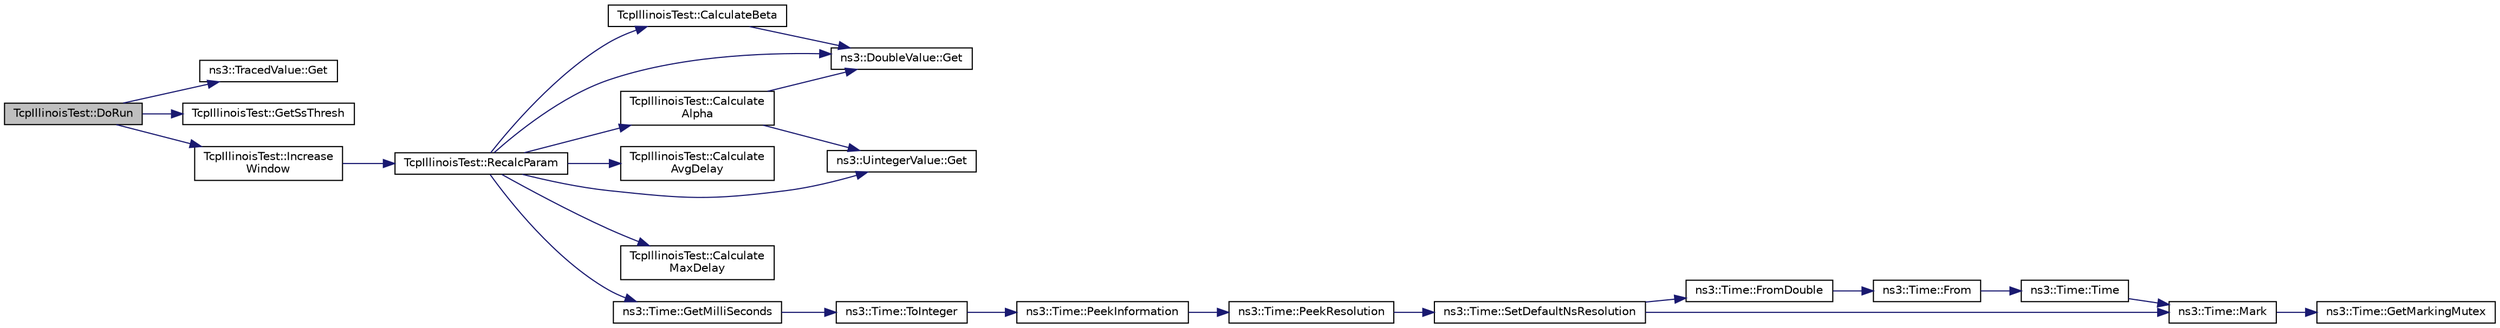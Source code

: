 digraph "TcpIllinoisTest::DoRun"
{
 // LATEX_PDF_SIZE
  edge [fontname="Helvetica",fontsize="10",labelfontname="Helvetica",labelfontsize="10"];
  node [fontname="Helvetica",fontsize="10",shape=record];
  rankdir="LR";
  Node1 [label="TcpIllinoisTest::DoRun",height=0.2,width=0.4,color="black", fillcolor="grey75", style="filled", fontcolor="black",tooltip="Implementation to actually run this TestCase."];
  Node1 -> Node2 [color="midnightblue",fontsize="10",style="solid",fontname="Helvetica"];
  Node2 [label="ns3::TracedValue::Get",height=0.2,width=0.4,color="black", fillcolor="white", style="filled",URL="$classns3_1_1_traced_value.html#af77ce761fca6254db42c875dd1a4cdc6",tooltip="Get the underlying value."];
  Node1 -> Node3 [color="midnightblue",fontsize="10",style="solid",fontname="Helvetica"];
  Node3 [label="TcpIllinoisTest::GetSsThresh",height=0.2,width=0.4,color="black", fillcolor="white", style="filled",URL="$class_tcp_illinois_test.html#ac449445631e52afb00713e0728d5eddb",tooltip="brief Get and check the SSH threshold."];
  Node1 -> Node4 [color="midnightblue",fontsize="10",style="solid",fontname="Helvetica"];
  Node4 [label="TcpIllinoisTest::Increase\lWindow",height=0.2,width=0.4,color="black", fillcolor="white", style="filled",URL="$class_tcp_illinois_test.html#a4c31729e231aa7652ce8e221f8004d5a",tooltip="Increases the TCP window."];
  Node4 -> Node5 [color="midnightblue",fontsize="10",style="solid",fontname="Helvetica"];
  Node5 [label="TcpIllinoisTest::RecalcParam",height=0.2,width=0.4,color="black", fillcolor="white", style="filled",URL="$class_tcp_illinois_test.html#a3f3db45f9efc88dd60146c6f3dd02be0",tooltip="Recalculate the internal TCP Illinois params."];
  Node5 -> Node6 [color="midnightblue",fontsize="10",style="solid",fontname="Helvetica"];
  Node6 [label="TcpIllinoisTest::Calculate\lAlpha",height=0.2,width=0.4,color="black", fillcolor="white", style="filled",URL="$class_tcp_illinois_test.html#a268dc2c39fcfc617ad967b5762e4f235",tooltip="Calculate the TCP Illinois alpha param."];
  Node6 -> Node7 [color="midnightblue",fontsize="10",style="solid",fontname="Helvetica"];
  Node7 [label="ns3::DoubleValue::Get",height=0.2,width=0.4,color="black", fillcolor="white", style="filled",URL="$classns3_1_1_double_value.html#a251a68a5da229923e4cc2d50b6062222",tooltip=" "];
  Node6 -> Node8 [color="midnightblue",fontsize="10",style="solid",fontname="Helvetica"];
  Node8 [label="ns3::UintegerValue::Get",height=0.2,width=0.4,color="black", fillcolor="white", style="filled",URL="$classns3_1_1_uinteger_value.html#a82f7ad2ff90cfebf9f6292bb6ace0a05",tooltip=" "];
  Node5 -> Node9 [color="midnightblue",fontsize="10",style="solid",fontname="Helvetica"];
  Node9 [label="TcpIllinoisTest::Calculate\lAvgDelay",height=0.2,width=0.4,color="black", fillcolor="white", style="filled",URL="$class_tcp_illinois_test.html#a028852f10ed6ca5a1909294132a5e965",tooltip="Calculate the average delay."];
  Node5 -> Node10 [color="midnightblue",fontsize="10",style="solid",fontname="Helvetica"];
  Node10 [label="TcpIllinoisTest::CalculateBeta",height=0.2,width=0.4,color="black", fillcolor="white", style="filled",URL="$class_tcp_illinois_test.html#aa20729ec761d54b2faba82f0db597d89",tooltip="Calculate the TCP Illinois beta param."];
  Node10 -> Node7 [color="midnightblue",fontsize="10",style="solid",fontname="Helvetica"];
  Node5 -> Node11 [color="midnightblue",fontsize="10",style="solid",fontname="Helvetica"];
  Node11 [label="TcpIllinoisTest::Calculate\lMaxDelay",height=0.2,width=0.4,color="black", fillcolor="white", style="filled",URL="$class_tcp_illinois_test.html#a18563a2afdc122d52e5830704cb43f91",tooltip="Calculate the maximum delay."];
  Node5 -> Node7 [color="midnightblue",fontsize="10",style="solid",fontname="Helvetica"];
  Node5 -> Node8 [color="midnightblue",fontsize="10",style="solid",fontname="Helvetica"];
  Node5 -> Node12 [color="midnightblue",fontsize="10",style="solid",fontname="Helvetica"];
  Node12 [label="ns3::Time::GetMilliSeconds",height=0.2,width=0.4,color="black", fillcolor="white", style="filled",URL="$classns3_1_1_time.html#ad012aa15ec441ad811a09954f95e4a8d",tooltip="Get an approximation of the time stored in this instance in the indicated unit."];
  Node12 -> Node13 [color="midnightblue",fontsize="10",style="solid",fontname="Helvetica"];
  Node13 [label="ns3::Time::ToInteger",height=0.2,width=0.4,color="black", fillcolor="white", style="filled",URL="$classns3_1_1_time.html#a4bd2d3c8a919e4b57e60692b53db4a61",tooltip="Get the Time value expressed in a particular unit."];
  Node13 -> Node14 [color="midnightblue",fontsize="10",style="solid",fontname="Helvetica"];
  Node14 [label="ns3::Time::PeekInformation",height=0.2,width=0.4,color="black", fillcolor="white", style="filled",URL="$classns3_1_1_time.html#a0b023c55c20582aa7c1781aacf128034",tooltip="Get the Information record for timeUnit for the current Resolution."];
  Node14 -> Node15 [color="midnightblue",fontsize="10",style="solid",fontname="Helvetica"];
  Node15 [label="ns3::Time::PeekResolution",height=0.2,width=0.4,color="black", fillcolor="white", style="filled",URL="$classns3_1_1_time.html#a963e53522278fcbdf1ab9f7adbd0f5d6",tooltip="Get the current Resolution."];
  Node15 -> Node16 [color="midnightblue",fontsize="10",style="solid",fontname="Helvetica"];
  Node16 [label="ns3::Time::SetDefaultNsResolution",height=0.2,width=0.4,color="black", fillcolor="white", style="filled",URL="$classns3_1_1_time.html#a6a872e62f71dfa817fef2c549473d980",tooltip="Set the default resolution."];
  Node16 -> Node17 [color="midnightblue",fontsize="10",style="solid",fontname="Helvetica"];
  Node17 [label="ns3::Time::FromDouble",height=0.2,width=0.4,color="black", fillcolor="white", style="filled",URL="$classns3_1_1_time.html#a60e845f4a74e62495b86356afe604cb4",tooltip="Create a Time equal to value in unit unit."];
  Node17 -> Node18 [color="midnightblue",fontsize="10",style="solid",fontname="Helvetica"];
  Node18 [label="ns3::Time::From",height=0.2,width=0.4,color="black", fillcolor="white", style="filled",URL="$classns3_1_1_time.html#a34e4acc13d0e08cc8cb9cd3b838b9baf",tooltip="Create a Time in the current unit."];
  Node18 -> Node19 [color="midnightblue",fontsize="10",style="solid",fontname="Helvetica"];
  Node19 [label="ns3::Time::Time",height=0.2,width=0.4,color="black", fillcolor="white", style="filled",URL="$classns3_1_1_time.html#a8a39dc1b8cbbd7fe6d940e492d1b925e",tooltip="Default constructor, with value 0."];
  Node19 -> Node20 [color="midnightblue",fontsize="10",style="solid",fontname="Helvetica"];
  Node20 [label="ns3::Time::Mark",height=0.2,width=0.4,color="black", fillcolor="white", style="filled",URL="$classns3_1_1_time.html#aa7eef2a1119c1c4855d99f1e83d44c54",tooltip="Record a Time instance with the MarkedTimes."];
  Node20 -> Node21 [color="midnightblue",fontsize="10",style="solid",fontname="Helvetica"];
  Node21 [label="ns3::Time::GetMarkingMutex",height=0.2,width=0.4,color="black", fillcolor="white", style="filled",URL="$classns3_1_1_time.html#addd8e672203391b3ae98ee475ce05272",tooltip=" "];
  Node16 -> Node20 [color="midnightblue",fontsize="10",style="solid",fontname="Helvetica"];
}
